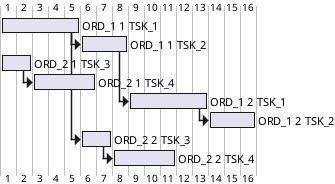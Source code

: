 @startgantt
[ORD_1 1 TSK_1] lasts 5 days
[ORD_1 1 TSK_2] lasts 3 days
[ORD_2 1 TSK_3] lasts 2 days
[ORD_2 1 TSK_4] lasts 4 days
[ORD_1 2 TSK_1] lasts 5 days
[ORD_1 2 TSK_2] lasts 3 days
[ORD_2 2 TSK_3] lasts 2 days
[ORD_2 2 TSK_4] lasts 4 days
[ORD_2 1 TSK_4] starts at [ORD_2 1 TSK_3]'s end
[ORD_1 1 TSK_2] starts at [ORD_1 1 TSK_1]'s end
[ORD_2 2 TSK_3] starts at [ORD_1 1 TSK_1]'s end
[ORD_2 2 TSK_4] starts at [ORD_2 2 TSK_3]'s end
[ORD_1 2 TSK_1] starts at [ORD_1 1 TSK_2]'s end
[ORD_1 2 TSK_2] starts at [ORD_1 2 TSK_1]'s end
@endgantt